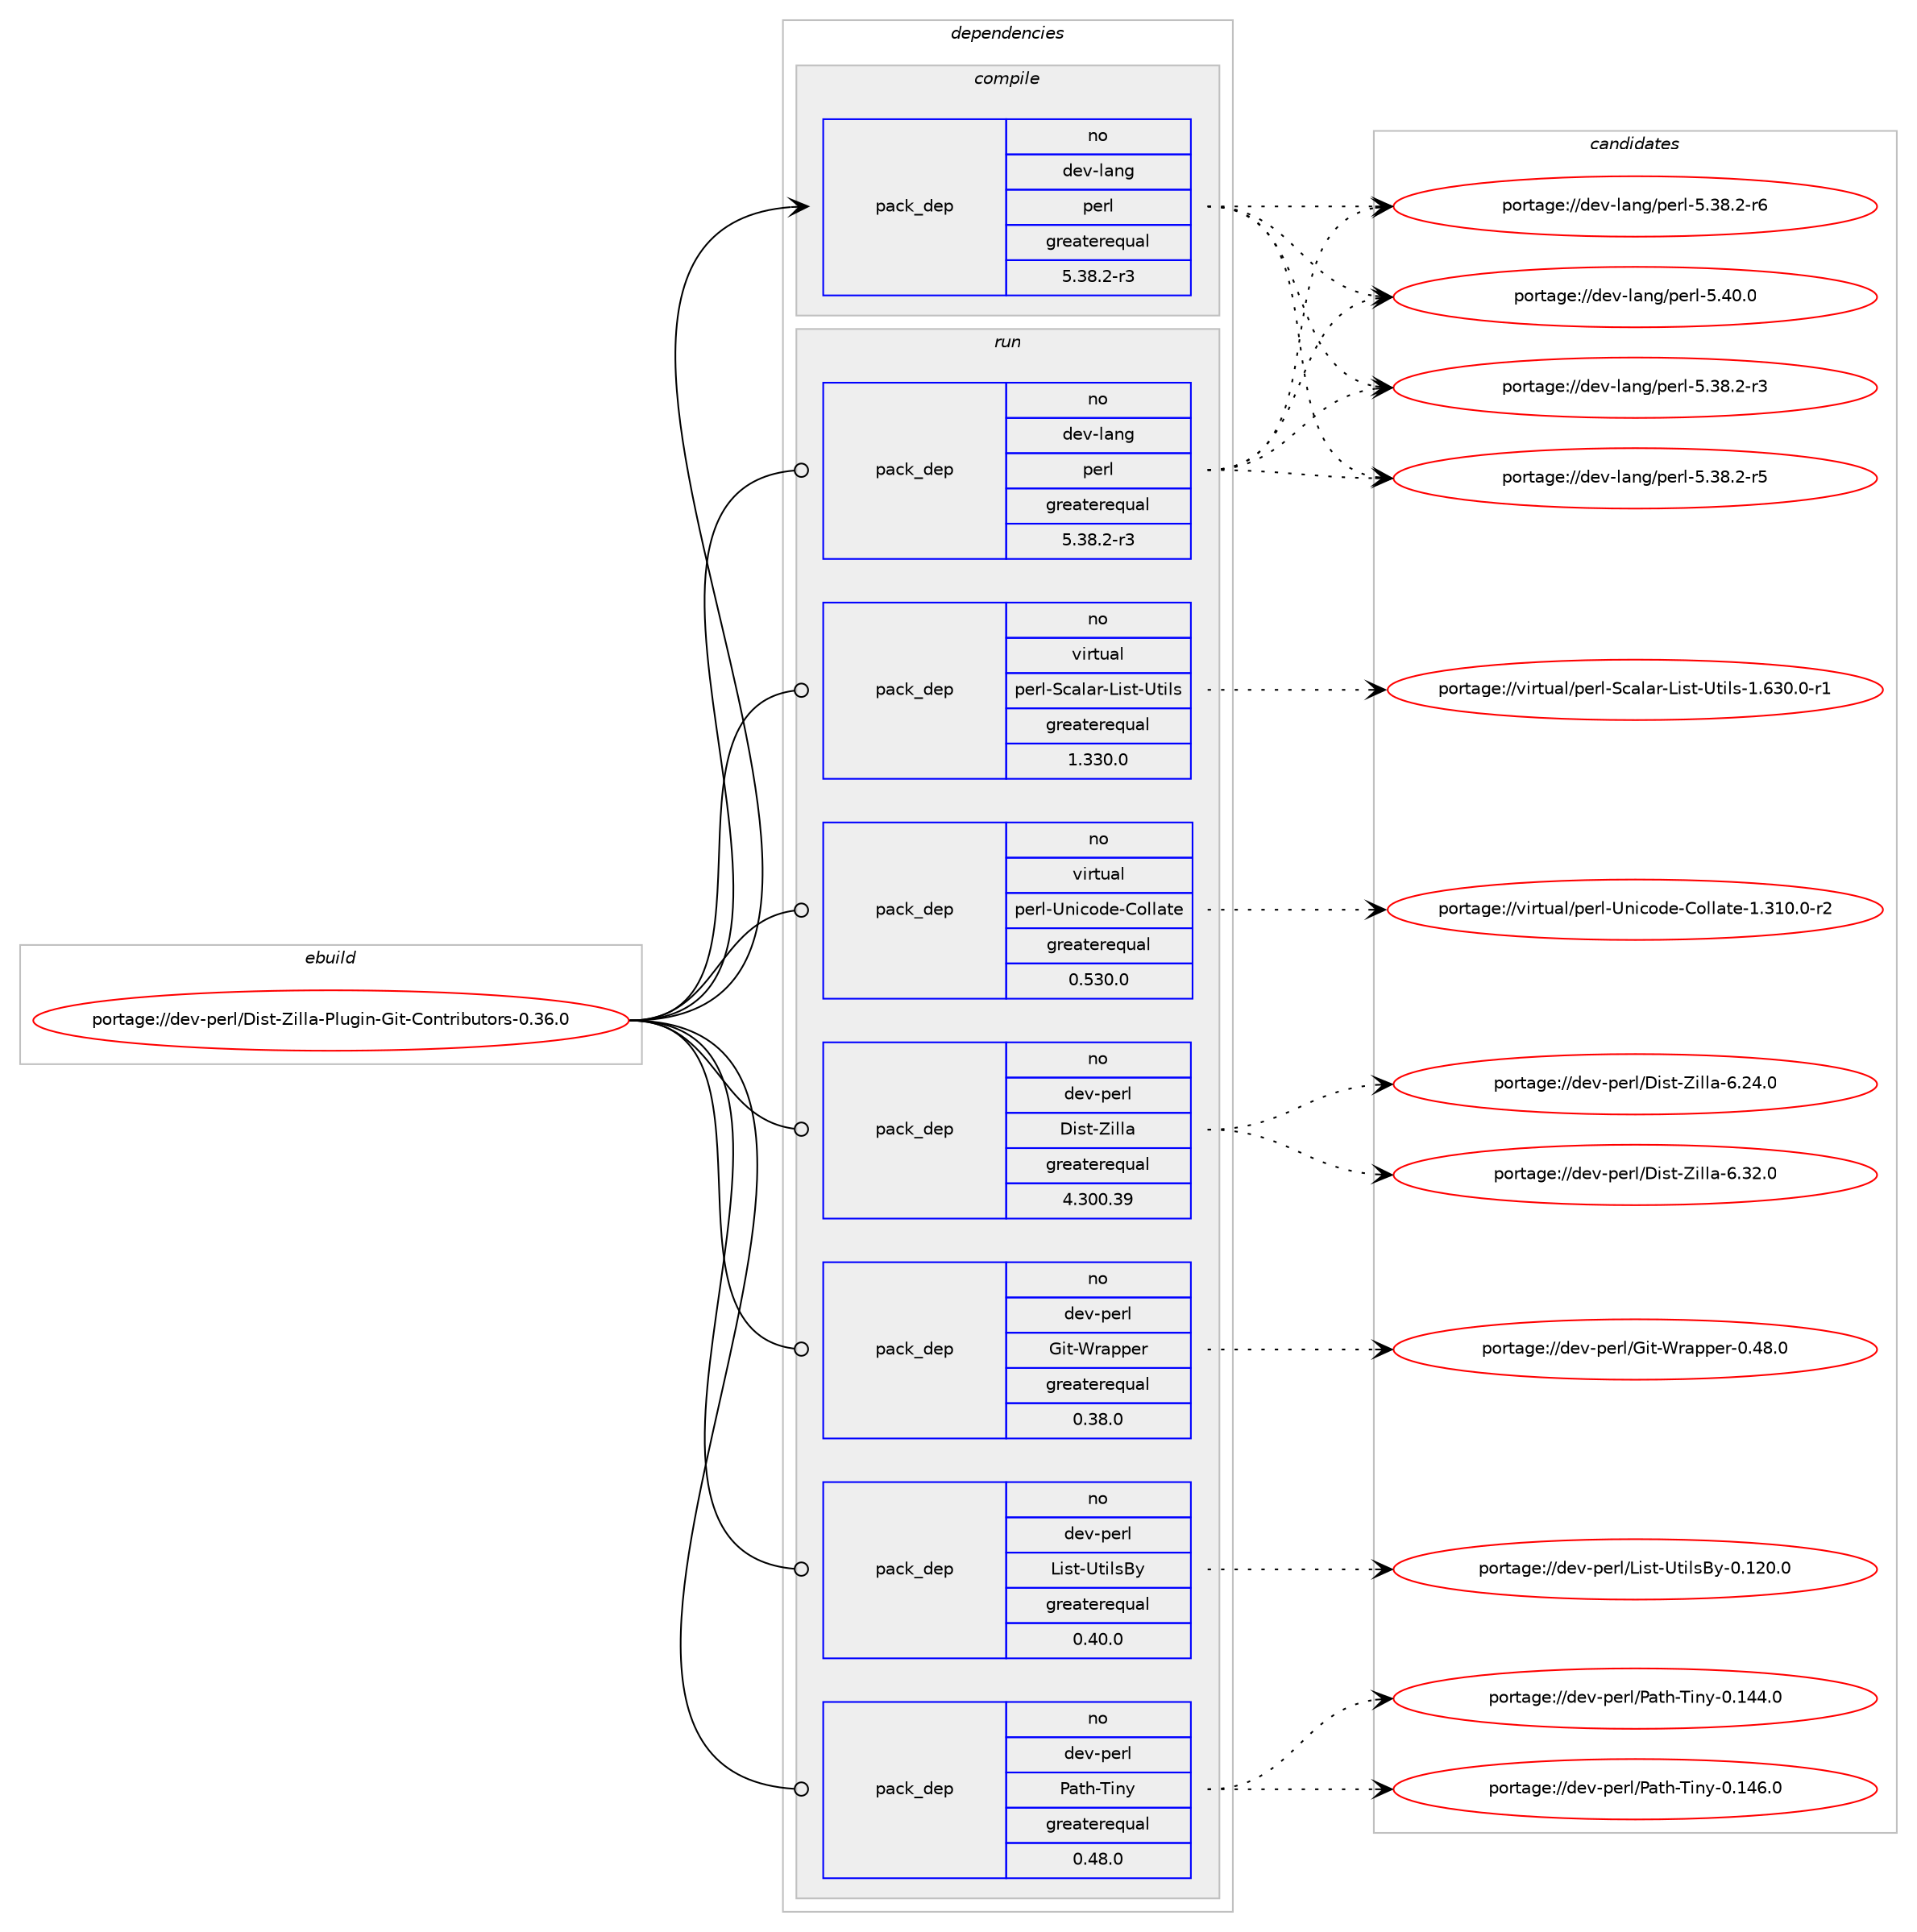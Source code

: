 digraph prolog {

# *************
# Graph options
# *************

newrank=true;
concentrate=true;
compound=true;
graph [rankdir=LR,fontname=Helvetica,fontsize=10,ranksep=1.5];#, ranksep=2.5, nodesep=0.2];
edge  [arrowhead=vee];
node  [fontname=Helvetica,fontsize=10];

# **********
# The ebuild
# **********

subgraph cluster_leftcol {
color=gray;
rank=same;
label=<<i>ebuild</i>>;
id [label="portage://dev-perl/Dist-Zilla-Plugin-Git-Contributors-0.36.0", color=red, width=4, href="../dev-perl/Dist-Zilla-Plugin-Git-Contributors-0.36.0.svg"];
}

# ****************
# The dependencies
# ****************

subgraph cluster_midcol {
color=gray;
label=<<i>dependencies</i>>;
subgraph cluster_compile {
fillcolor="#eeeeee";
style=filled;
label=<<i>compile</i>>;
subgraph pack34723 {
dependency64854 [label=<<TABLE BORDER="0" CELLBORDER="1" CELLSPACING="0" CELLPADDING="4" WIDTH="220"><TR><TD ROWSPAN="6" CELLPADDING="30">pack_dep</TD></TR><TR><TD WIDTH="110">no</TD></TR><TR><TD>dev-lang</TD></TR><TR><TD>perl</TD></TR><TR><TD>greaterequal</TD></TR><TR><TD>5.38.2-r3</TD></TR></TABLE>>, shape=none, color=blue];
}
id:e -> dependency64854:w [weight=20,style="solid",arrowhead="vee"];
# *** BEGIN UNKNOWN DEPENDENCY TYPE (TODO) ***
# id -> package_dependency(portage://dev-perl/Dist-Zilla-Plugin-Git-Contributors-0.36.0,install,no,dev-perl,Module-Build-Tiny,none,[,,],[],[])
# *** END UNKNOWN DEPENDENCY TYPE (TODO) ***

}
subgraph cluster_compileandrun {
fillcolor="#eeeeee";
style=filled;
label=<<i>compile and run</i>>;
}
subgraph cluster_run {
fillcolor="#eeeeee";
style=filled;
label=<<i>run</i>>;
subgraph pack34724 {
dependency64855 [label=<<TABLE BORDER="0" CELLBORDER="1" CELLSPACING="0" CELLPADDING="4" WIDTH="220"><TR><TD ROWSPAN="6" CELLPADDING="30">pack_dep</TD></TR><TR><TD WIDTH="110">no</TD></TR><TR><TD>dev-lang</TD></TR><TR><TD>perl</TD></TR><TR><TD>greaterequal</TD></TR><TR><TD>5.38.2-r3</TD></TR></TABLE>>, shape=none, color=blue];
}
id:e -> dependency64855:w [weight=20,style="solid",arrowhead="odot"];
# *** BEGIN UNKNOWN DEPENDENCY TYPE (TODO) ***
# id -> package_dependency(portage://dev-perl/Dist-Zilla-Plugin-Git-Contributors-0.36.0,run,no,dev-lang,perl,none,[,,],any_same_slot,[])
# *** END UNKNOWN DEPENDENCY TYPE (TODO) ***

subgraph pack34725 {
dependency64856 [label=<<TABLE BORDER="0" CELLBORDER="1" CELLSPACING="0" CELLPADDING="4" WIDTH="220"><TR><TD ROWSPAN="6" CELLPADDING="30">pack_dep</TD></TR><TR><TD WIDTH="110">no</TD></TR><TR><TD>dev-perl</TD></TR><TR><TD>Dist-Zilla</TD></TR><TR><TD>greaterequal</TD></TR><TR><TD>4.300.39</TD></TR></TABLE>>, shape=none, color=blue];
}
id:e -> dependency64856:w [weight=20,style="solid",arrowhead="odot"];
subgraph pack34726 {
dependency64857 [label=<<TABLE BORDER="0" CELLBORDER="1" CELLSPACING="0" CELLPADDING="4" WIDTH="220"><TR><TD ROWSPAN="6" CELLPADDING="30">pack_dep</TD></TR><TR><TD WIDTH="110">no</TD></TR><TR><TD>dev-perl</TD></TR><TR><TD>Git-Wrapper</TD></TR><TR><TD>greaterequal</TD></TR><TR><TD>0.38.0</TD></TR></TABLE>>, shape=none, color=blue];
}
id:e -> dependency64857:w [weight=20,style="solid",arrowhead="odot"];
subgraph pack34727 {
dependency64858 [label=<<TABLE BORDER="0" CELLBORDER="1" CELLSPACING="0" CELLPADDING="4" WIDTH="220"><TR><TD ROWSPAN="6" CELLPADDING="30">pack_dep</TD></TR><TR><TD WIDTH="110">no</TD></TR><TR><TD>dev-perl</TD></TR><TR><TD>List-UtilsBy</TD></TR><TR><TD>greaterequal</TD></TR><TR><TD>0.40.0</TD></TR></TABLE>>, shape=none, color=blue];
}
id:e -> dependency64858:w [weight=20,style="solid",arrowhead="odot"];
# *** BEGIN UNKNOWN DEPENDENCY TYPE (TODO) ***
# id -> package_dependency(portage://dev-perl/Dist-Zilla-Plugin-Git-Contributors-0.36.0,run,no,dev-perl,Moose,none,[,,],[],[])
# *** END UNKNOWN DEPENDENCY TYPE (TODO) ***

subgraph pack34728 {
dependency64859 [label=<<TABLE BORDER="0" CELLBORDER="1" CELLSPACING="0" CELLPADDING="4" WIDTH="220"><TR><TD ROWSPAN="6" CELLPADDING="30">pack_dep</TD></TR><TR><TD WIDTH="110">no</TD></TR><TR><TD>dev-perl</TD></TR><TR><TD>Path-Tiny</TD></TR><TR><TD>greaterequal</TD></TR><TR><TD>0.48.0</TD></TR></TABLE>>, shape=none, color=blue];
}
id:e -> dependency64859:w [weight=20,style="solid",arrowhead="odot"];
# *** BEGIN UNKNOWN DEPENDENCY TYPE (TODO) ***
# id -> package_dependency(portage://dev-perl/Dist-Zilla-Plugin-Git-Contributors-0.36.0,run,no,dev-perl,Try-Tiny,none,[,,],[],[])
# *** END UNKNOWN DEPENDENCY TYPE (TODO) ***

# *** BEGIN UNKNOWN DEPENDENCY TYPE (TODO) ***
# id -> package_dependency(portage://dev-perl/Dist-Zilla-Plugin-Git-Contributors-0.36.0,run,no,dev-perl,namespace-autoclean,none,[,,],[],[])
# *** END UNKNOWN DEPENDENCY TYPE (TODO) ***

# *** BEGIN UNKNOWN DEPENDENCY TYPE (TODO) ***
# id -> package_dependency(portage://dev-perl/Dist-Zilla-Plugin-Git-Contributors-0.36.0,run,no,virtual,perl-Data-Dumper,none,[,,],[],[])
# *** END UNKNOWN DEPENDENCY TYPE (TODO) ***

subgraph pack34729 {
dependency64860 [label=<<TABLE BORDER="0" CELLBORDER="1" CELLSPACING="0" CELLPADDING="4" WIDTH="220"><TR><TD ROWSPAN="6" CELLPADDING="30">pack_dep</TD></TR><TR><TD WIDTH="110">no</TD></TR><TR><TD>virtual</TD></TR><TR><TD>perl-Scalar-List-Utils</TD></TR><TR><TD>greaterequal</TD></TR><TR><TD>1.330.0</TD></TR></TABLE>>, shape=none, color=blue];
}
id:e -> dependency64860:w [weight=20,style="solid",arrowhead="odot"];
subgraph pack34730 {
dependency64861 [label=<<TABLE BORDER="0" CELLBORDER="1" CELLSPACING="0" CELLPADDING="4" WIDTH="220"><TR><TD ROWSPAN="6" CELLPADDING="30">pack_dep</TD></TR><TR><TD WIDTH="110">no</TD></TR><TR><TD>virtual</TD></TR><TR><TD>perl-Unicode-Collate</TD></TR><TR><TD>greaterequal</TD></TR><TR><TD>0.530.0</TD></TR></TABLE>>, shape=none, color=blue];
}
id:e -> dependency64861:w [weight=20,style="solid",arrowhead="odot"];
# *** BEGIN UNKNOWN DEPENDENCY TYPE (TODO) ***
# id -> package_dependency(portage://dev-perl/Dist-Zilla-Plugin-Git-Contributors-0.36.0,run,no,virtual,perl-Unicode-Normalize,none,[,,],[],[])
# *** END UNKNOWN DEPENDENCY TYPE (TODO) ***

# *** BEGIN UNKNOWN DEPENDENCY TYPE (TODO) ***
# id -> package_dependency(portage://dev-perl/Dist-Zilla-Plugin-Git-Contributors-0.36.0,run,no,virtual,perl-version,none,[,,],[],[])
# *** END UNKNOWN DEPENDENCY TYPE (TODO) ***

}
}

# **************
# The candidates
# **************

subgraph cluster_choices {
rank=same;
color=gray;
label=<<i>candidates</i>>;

subgraph choice34723 {
color=black;
nodesep=1;
choice100101118451089711010347112101114108455346515646504511451 [label="portage://dev-lang/perl-5.38.2-r3", color=red, width=4,href="../dev-lang/perl-5.38.2-r3.svg"];
choice100101118451089711010347112101114108455346515646504511453 [label="portage://dev-lang/perl-5.38.2-r5", color=red, width=4,href="../dev-lang/perl-5.38.2-r5.svg"];
choice100101118451089711010347112101114108455346515646504511454 [label="portage://dev-lang/perl-5.38.2-r6", color=red, width=4,href="../dev-lang/perl-5.38.2-r6.svg"];
choice10010111845108971101034711210111410845534652484648 [label="portage://dev-lang/perl-5.40.0", color=red, width=4,href="../dev-lang/perl-5.40.0.svg"];
dependency64854:e -> choice100101118451089711010347112101114108455346515646504511451:w [style=dotted,weight="100"];
dependency64854:e -> choice100101118451089711010347112101114108455346515646504511453:w [style=dotted,weight="100"];
dependency64854:e -> choice100101118451089711010347112101114108455346515646504511454:w [style=dotted,weight="100"];
dependency64854:e -> choice10010111845108971101034711210111410845534652484648:w [style=dotted,weight="100"];
}
subgraph choice34724 {
color=black;
nodesep=1;
choice100101118451089711010347112101114108455346515646504511451 [label="portage://dev-lang/perl-5.38.2-r3", color=red, width=4,href="../dev-lang/perl-5.38.2-r3.svg"];
choice100101118451089711010347112101114108455346515646504511453 [label="portage://dev-lang/perl-5.38.2-r5", color=red, width=4,href="../dev-lang/perl-5.38.2-r5.svg"];
choice100101118451089711010347112101114108455346515646504511454 [label="portage://dev-lang/perl-5.38.2-r6", color=red, width=4,href="../dev-lang/perl-5.38.2-r6.svg"];
choice10010111845108971101034711210111410845534652484648 [label="portage://dev-lang/perl-5.40.0", color=red, width=4,href="../dev-lang/perl-5.40.0.svg"];
dependency64855:e -> choice100101118451089711010347112101114108455346515646504511451:w [style=dotted,weight="100"];
dependency64855:e -> choice100101118451089711010347112101114108455346515646504511453:w [style=dotted,weight="100"];
dependency64855:e -> choice100101118451089711010347112101114108455346515646504511454:w [style=dotted,weight="100"];
dependency64855:e -> choice10010111845108971101034711210111410845534652484648:w [style=dotted,weight="100"];
}
subgraph choice34725 {
color=black;
nodesep=1;
choice10010111845112101114108476810511511645901051081089745544650524648 [label="portage://dev-perl/Dist-Zilla-6.24.0", color=red, width=4,href="../dev-perl/Dist-Zilla-6.24.0.svg"];
choice10010111845112101114108476810511511645901051081089745544651504648 [label="portage://dev-perl/Dist-Zilla-6.32.0", color=red, width=4,href="../dev-perl/Dist-Zilla-6.32.0.svg"];
dependency64856:e -> choice10010111845112101114108476810511511645901051081089745544650524648:w [style=dotted,weight="100"];
dependency64856:e -> choice10010111845112101114108476810511511645901051081089745544651504648:w [style=dotted,weight="100"];
}
subgraph choice34726 {
color=black;
nodesep=1;
choice10010111845112101114108477110511645871149711211210111445484652564648 [label="portage://dev-perl/Git-Wrapper-0.48.0", color=red, width=4,href="../dev-perl/Git-Wrapper-0.48.0.svg"];
dependency64857:e -> choice10010111845112101114108477110511645871149711211210111445484652564648:w [style=dotted,weight="100"];
}
subgraph choice34727 {
color=black;
nodesep=1;
choice1001011184511210111410847761051151164585116105108115661214548464950484648 [label="portage://dev-perl/List-UtilsBy-0.120.0", color=red, width=4,href="../dev-perl/List-UtilsBy-0.120.0.svg"];
dependency64858:e -> choice1001011184511210111410847761051151164585116105108115661214548464950484648:w [style=dotted,weight="100"];
}
subgraph choice34728 {
color=black;
nodesep=1;
choice1001011184511210111410847809711610445841051101214548464952524648 [label="portage://dev-perl/Path-Tiny-0.144.0", color=red, width=4,href="../dev-perl/Path-Tiny-0.144.0.svg"];
choice1001011184511210111410847809711610445841051101214548464952544648 [label="portage://dev-perl/Path-Tiny-0.146.0", color=red, width=4,href="../dev-perl/Path-Tiny-0.146.0.svg"];
dependency64859:e -> choice1001011184511210111410847809711610445841051101214548464952524648:w [style=dotted,weight="100"];
dependency64859:e -> choice1001011184511210111410847809711610445841051101214548464952544648:w [style=dotted,weight="100"];
}
subgraph choice34729 {
color=black;
nodesep=1;
choice118105114116117971084711210111410845839997108971144576105115116458511610510811545494654514846484511449 [label="portage://virtual/perl-Scalar-List-Utils-1.630.0-r1", color=red, width=4,href="../virtual/perl-Scalar-List-Utils-1.630.0-r1.svg"];
dependency64860:e -> choice118105114116117971084711210111410845839997108971144576105115116458511610510811545494654514846484511449:w [style=dotted,weight="100"];
}
subgraph choice34730 {
color=black;
nodesep=1;
choice118105114116117971084711210111410845851101059911110010145671111081089711610145494651494846484511450 [label="portage://virtual/perl-Unicode-Collate-1.310.0-r2", color=red, width=4,href="../virtual/perl-Unicode-Collate-1.310.0-r2.svg"];
dependency64861:e -> choice118105114116117971084711210111410845851101059911110010145671111081089711610145494651494846484511450:w [style=dotted,weight="100"];
}
}

}
